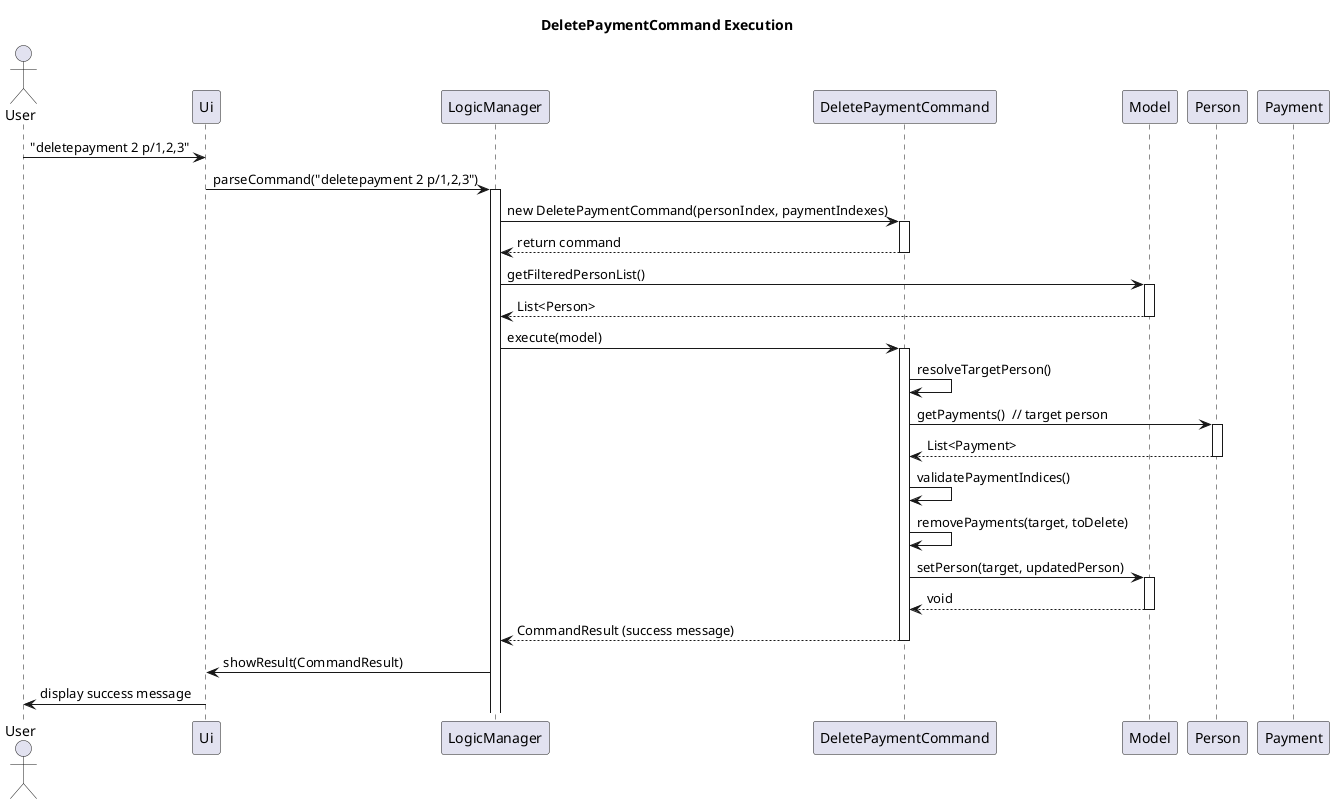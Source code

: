 @startuml
title DeletePaymentCommand Execution

actor User
participant Ui
participant LogicManager as Logic
participant DeletePaymentCommand as DeleteCmd
participant Model
participant Person
participant Payment

User -> Ui : "deletepayment 2 p/1,2,3"
Ui -> Logic : parseCommand("deletepayment 2 p/1,2,3")
activate Logic

Logic -> DeleteCmd : new DeletePaymentCommand(personIndex, paymentIndexes)
activate DeleteCmd
DeleteCmd --> Logic : return command
deactivate DeleteCmd

Logic -> Model : getFilteredPersonList()
activate Model
Model --> Logic : List<Person>
deactivate Model

Logic -> DeleteCmd : execute(model)
activate DeleteCmd

DeleteCmd -> DeleteCmd : resolveTargetPerson()
DeleteCmd -> Person : getPayments()  // target person
activate Person
Person --> DeleteCmd : List<Payment>
deactivate Person

DeleteCmd -> DeleteCmd : validatePaymentIndices()
DeleteCmd -> DeleteCmd : removePayments(target, toDelete)

DeleteCmd -> Model : setPerson(target, updatedPerson)
activate Model
Model --> DeleteCmd : void
deactivate Model

DeleteCmd --> Logic : CommandResult (success message)
deactivate DeleteCmd

Logic -> Ui : showResult(CommandResult)
Ui -> User : display success message

@enduml
